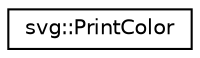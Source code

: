 digraph "Graphical Class Hierarchy"
{
 // LATEX_PDF_SIZE
  edge [fontname="Helvetica",fontsize="10",labelfontname="Helvetica",labelfontsize="10"];
  node [fontname="Helvetica",fontsize="10",shape=record];
  rankdir="LR";
  Node0 [label="svg::PrintColor",height=0.2,width=0.4,color="black", fillcolor="white", style="filled",URL="$structsvg_1_1PrintColor.html",tooltip=" "];
}
